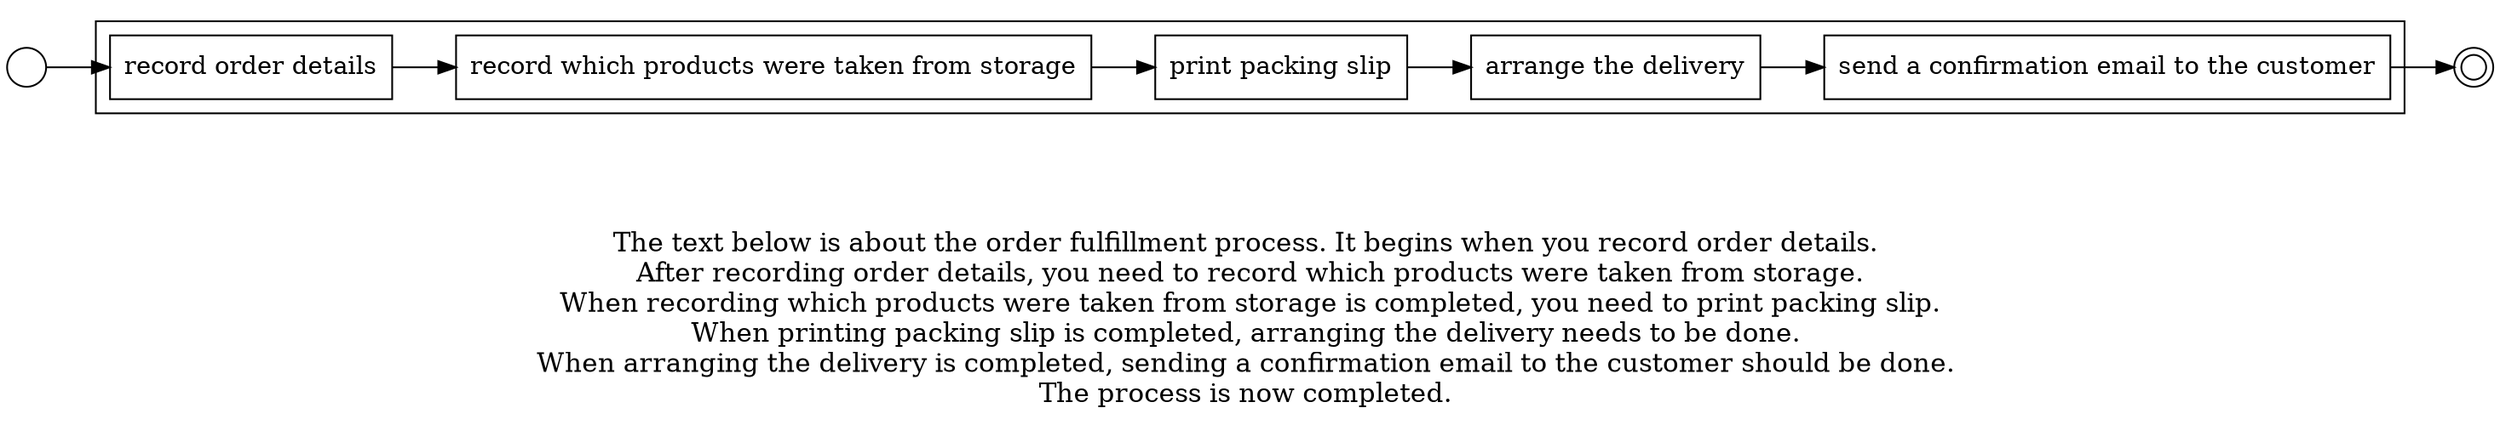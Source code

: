 digraph order_fulfillment_process_96 {
	graph [rankdir=LR]
	START_NODE [label="" shape=circle width=0.3]
	subgraph CLUSTER_0 {
		"record order details" [shape=box]
		"record which products were taken from storage" [shape=box]
		"record order details" -> "record which products were taken from storage"
		"print packing slip" [shape=box]
		"record which products were taken from storage" -> "print packing slip"
		"arrange the delivery" [shape=box]
		"print packing slip" -> "arrange the delivery"
		"send a confirmation email to the customer" [shape=box]
		"arrange the delivery" -> "send a confirmation email to the customer"
	}
	START_NODE -> "record order details"
	END_NODE [label="" shape=doublecircle width=0.2]
	"send a confirmation email to the customer" -> END_NODE
	fontsize=15 label="\n\n
The text below is about the order fulfillment process. It begins when you record order details. 
After recording order details, you need to record which products were taken from storage.
When recording which products were taken from storage is completed, you need to print packing slip.
When printing packing slip is completed, arranging the delivery needs to be done. 
When arranging the delivery is completed, sending a confirmation email to the customer should be done. 
The process is now completed. 
"
}
